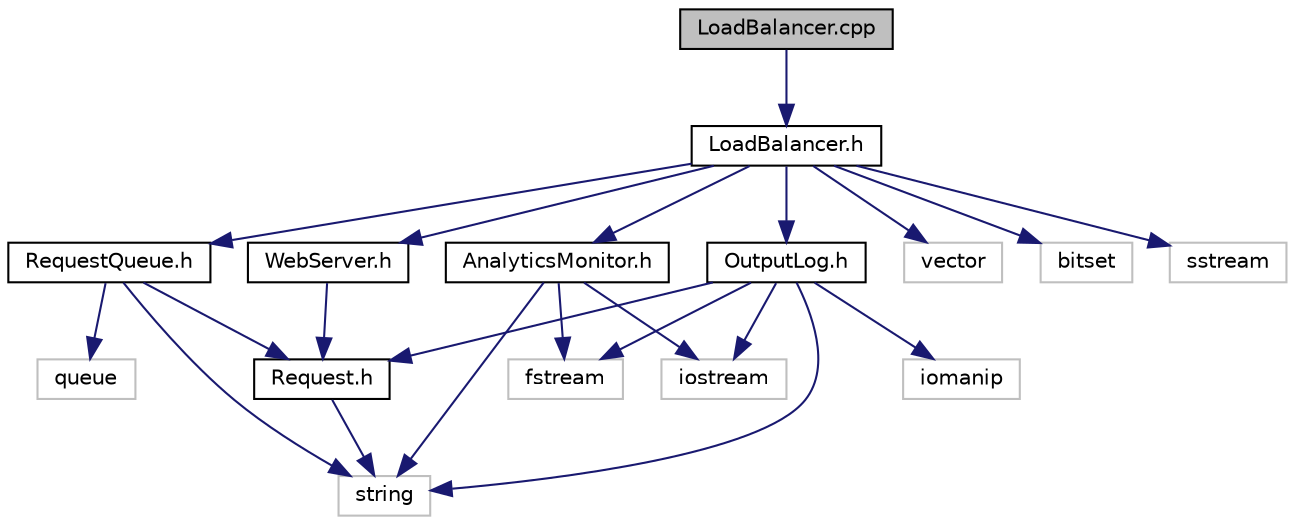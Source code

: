 digraph "LoadBalancer.cpp"
{
 // LATEX_PDF_SIZE
  edge [fontname="Helvetica",fontsize="10",labelfontname="Helvetica",labelfontsize="10"];
  node [fontname="Helvetica",fontsize="10",shape=record];
  Node1 [label="LoadBalancer.cpp",height=0.2,width=0.4,color="black", fillcolor="grey75", style="filled", fontcolor="black",tooltip="Implements the LoadBalancer class."];
  Node1 -> Node2 [color="midnightblue",fontsize="10",style="solid",fontname="Helvetica"];
  Node2 [label="LoadBalancer.h",height=0.2,width=0.4,color="black", fillcolor="white", style="filled",URL="$LoadBalancer_8h.html",tooltip="Defines the LoadBalancer class."];
  Node2 -> Node3 [color="midnightblue",fontsize="10",style="solid",fontname="Helvetica"];
  Node3 [label="WebServer.h",height=0.2,width=0.4,color="black", fillcolor="white", style="filled",URL="$WebServer_8h.html",tooltip="Defines the WebServer class."];
  Node3 -> Node4 [color="midnightblue",fontsize="10",style="solid",fontname="Helvetica"];
  Node4 [label="Request.h",height=0.2,width=0.4,color="black", fillcolor="white", style="filled",URL="$Request_8h.html",tooltip="Declares the Request data struct."];
  Node4 -> Node5 [color="midnightblue",fontsize="10",style="solid",fontname="Helvetica"];
  Node5 [label="string",height=0.2,width=0.4,color="grey75", fillcolor="white", style="filled",tooltip=" "];
  Node2 -> Node6 [color="midnightblue",fontsize="10",style="solid",fontname="Helvetica"];
  Node6 [label="RequestQueue.h",height=0.2,width=0.4,color="black", fillcolor="white", style="filled",URL="$RequestQueue_8h.html",tooltip="Defines the RequestQueue class."];
  Node6 -> Node4 [color="midnightblue",fontsize="10",style="solid",fontname="Helvetica"];
  Node6 -> Node7 [color="midnightblue",fontsize="10",style="solid",fontname="Helvetica"];
  Node7 [label="queue",height=0.2,width=0.4,color="grey75", fillcolor="white", style="filled",tooltip=" "];
  Node6 -> Node5 [color="midnightblue",fontsize="10",style="solid",fontname="Helvetica"];
  Node2 -> Node8 [color="midnightblue",fontsize="10",style="solid",fontname="Helvetica"];
  Node8 [label="AnalyticsMonitor.h",height=0.2,width=0.4,color="black", fillcolor="white", style="filled",URL="$AnalyticsMonitor_8h.html",tooltip="Defines the AnalyticsMonitor class."];
  Node8 -> Node5 [color="midnightblue",fontsize="10",style="solid",fontname="Helvetica"];
  Node8 -> Node9 [color="midnightblue",fontsize="10",style="solid",fontname="Helvetica"];
  Node9 [label="fstream",height=0.2,width=0.4,color="grey75", fillcolor="white", style="filled",tooltip=" "];
  Node8 -> Node10 [color="midnightblue",fontsize="10",style="solid",fontname="Helvetica"];
  Node10 [label="iostream",height=0.2,width=0.4,color="grey75", fillcolor="white", style="filled",tooltip=" "];
  Node2 -> Node11 [color="midnightblue",fontsize="10",style="solid",fontname="Helvetica"];
  Node11 [label="OutputLog.h",height=0.2,width=0.4,color="black", fillcolor="white", style="filled",URL="$OutputLog_8h.html",tooltip="Defines the OutputLog class."];
  Node11 -> Node4 [color="midnightblue",fontsize="10",style="solid",fontname="Helvetica"];
  Node11 -> Node9 [color="midnightblue",fontsize="10",style="solid",fontname="Helvetica"];
  Node11 -> Node10 [color="midnightblue",fontsize="10",style="solid",fontname="Helvetica"];
  Node11 -> Node12 [color="midnightblue",fontsize="10",style="solid",fontname="Helvetica"];
  Node12 [label="iomanip",height=0.2,width=0.4,color="grey75", fillcolor="white", style="filled",tooltip=" "];
  Node11 -> Node5 [color="midnightblue",fontsize="10",style="solid",fontname="Helvetica"];
  Node2 -> Node13 [color="midnightblue",fontsize="10",style="solid",fontname="Helvetica"];
  Node13 [label="vector",height=0.2,width=0.4,color="grey75", fillcolor="white", style="filled",tooltip=" "];
  Node2 -> Node14 [color="midnightblue",fontsize="10",style="solid",fontname="Helvetica"];
  Node14 [label="bitset",height=0.2,width=0.4,color="grey75", fillcolor="white", style="filled",tooltip=" "];
  Node2 -> Node15 [color="midnightblue",fontsize="10",style="solid",fontname="Helvetica"];
  Node15 [label="sstream",height=0.2,width=0.4,color="grey75", fillcolor="white", style="filled",tooltip=" "];
}

